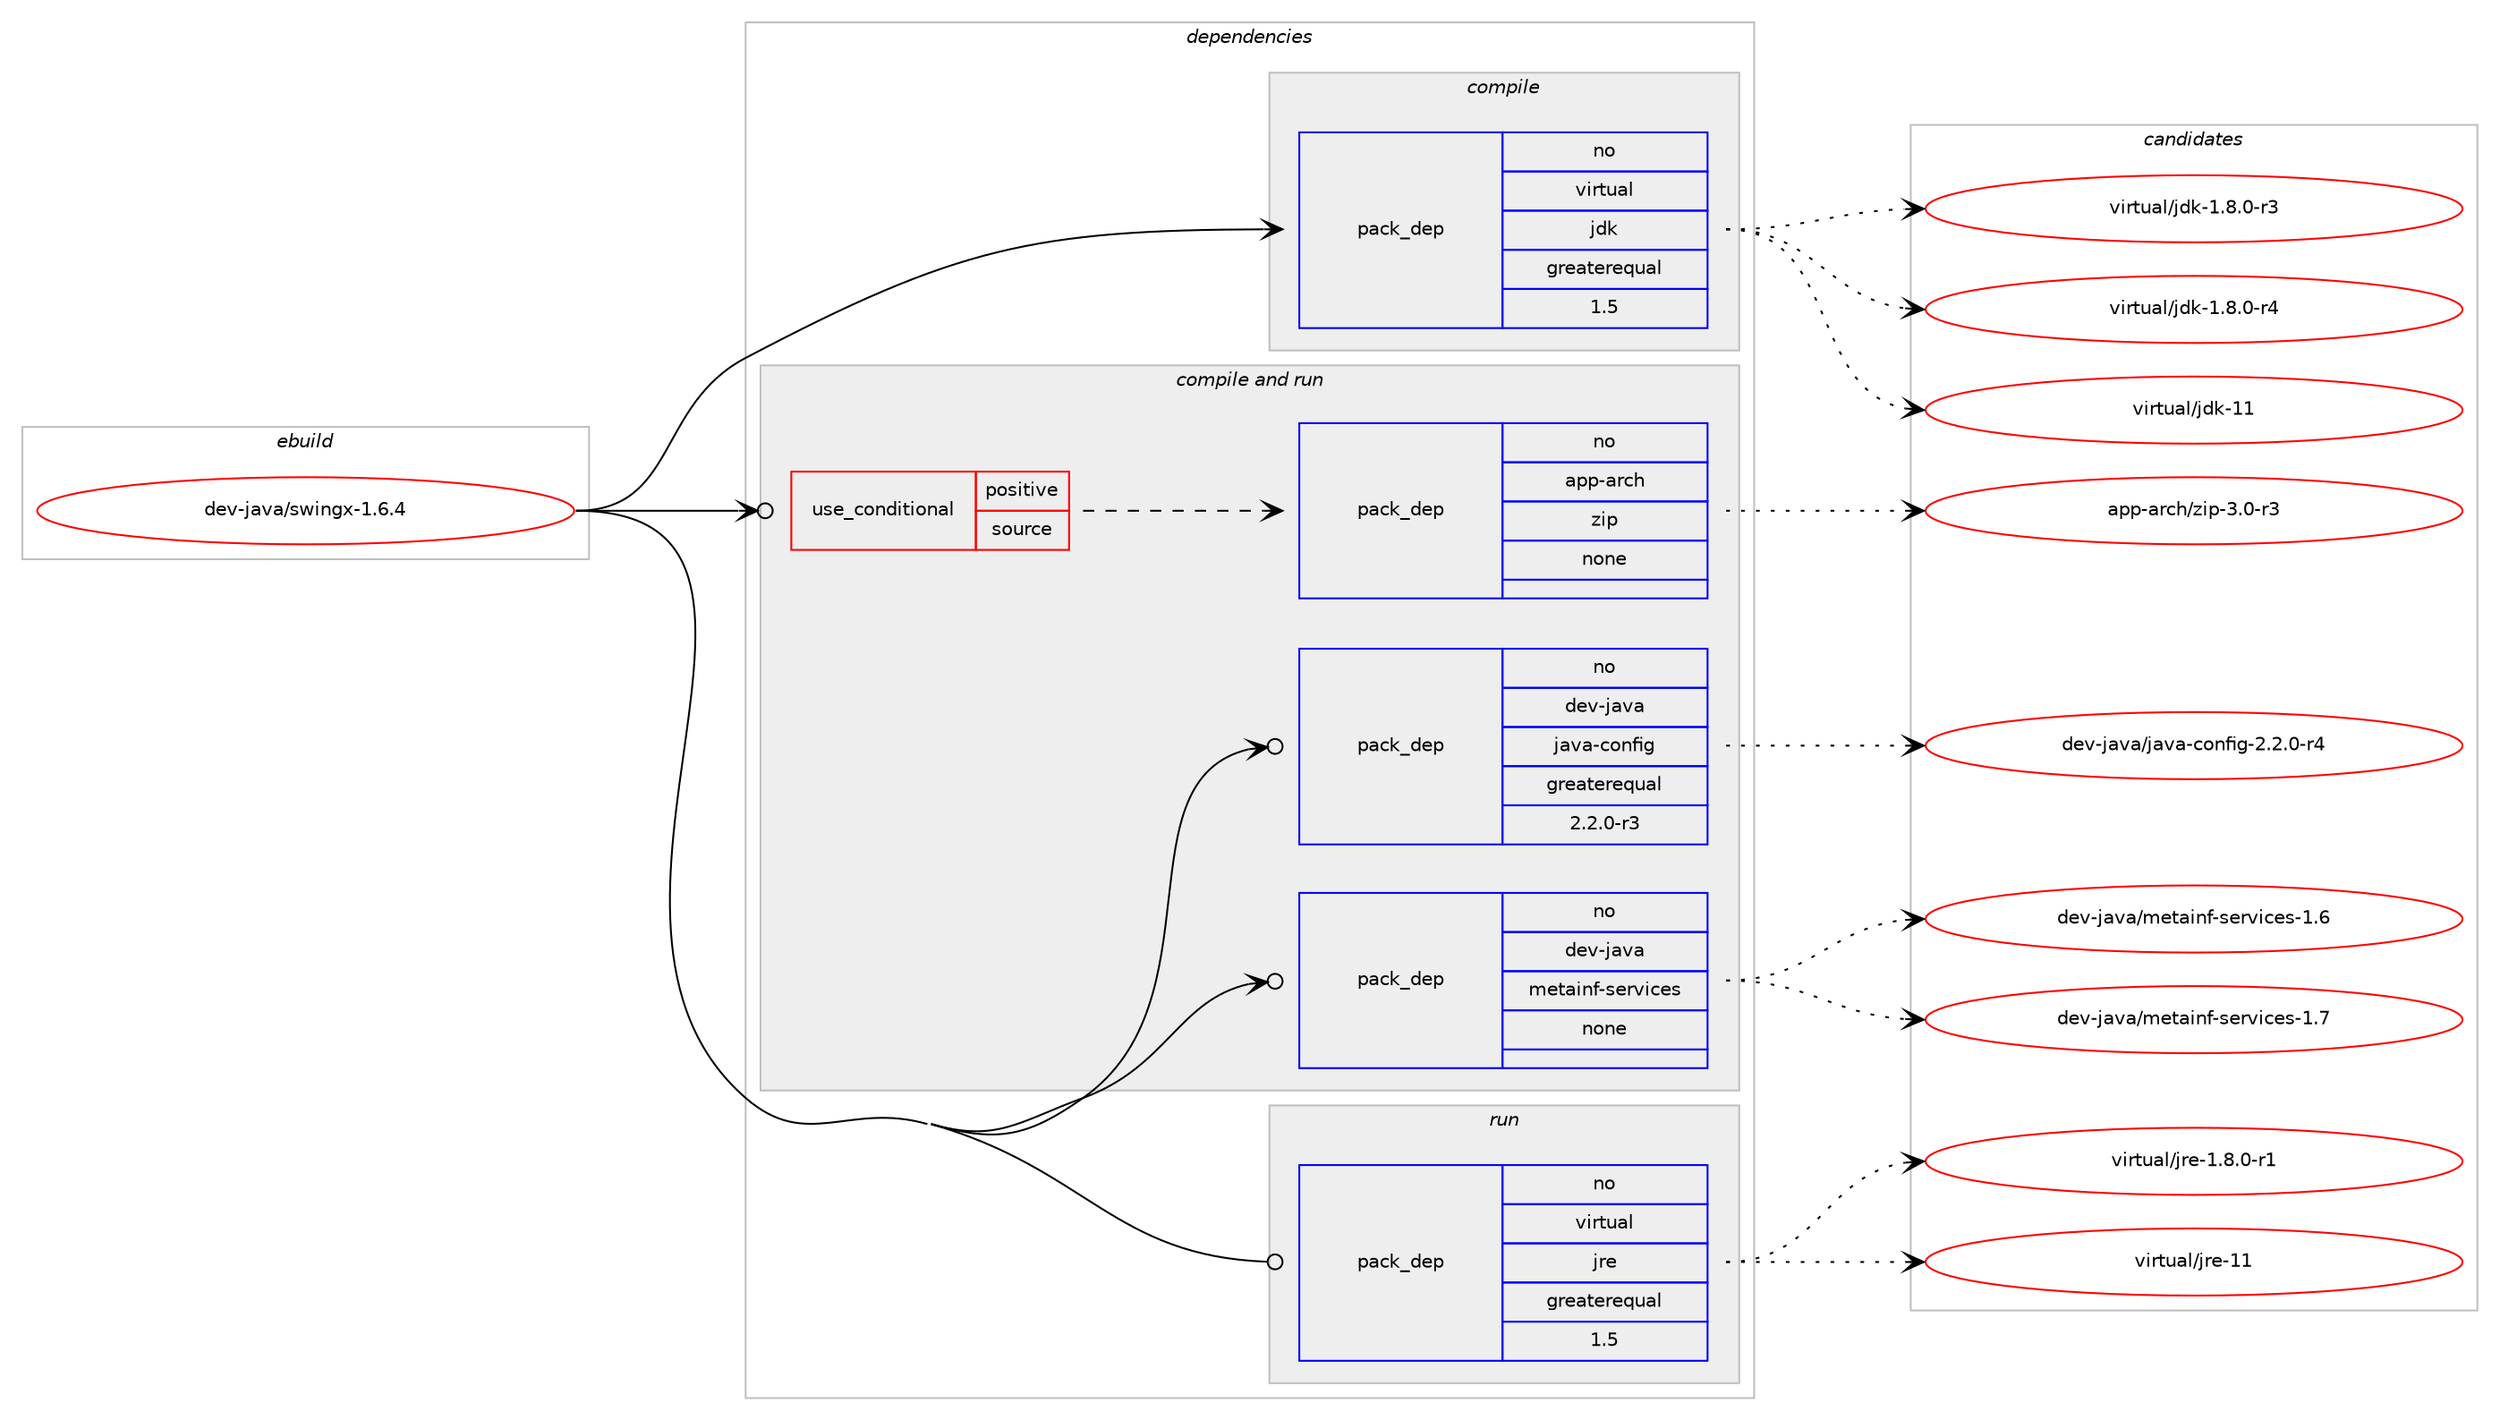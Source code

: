digraph prolog {

# *************
# Graph options
# *************

newrank=true;
concentrate=true;
compound=true;
graph [rankdir=LR,fontname=Helvetica,fontsize=10,ranksep=1.5];#, ranksep=2.5, nodesep=0.2];
edge  [arrowhead=vee];
node  [fontname=Helvetica,fontsize=10];

# **********
# The ebuild
# **********

subgraph cluster_leftcol {
color=gray;
rank=same;
label=<<i>ebuild</i>>;
id [label="dev-java/swingx-1.6.4", color=red, width=4, href="../dev-java/swingx-1.6.4.svg"];
}

# ****************
# The dependencies
# ****************

subgraph cluster_midcol {
color=gray;
label=<<i>dependencies</i>>;
subgraph cluster_compile {
fillcolor="#eeeeee";
style=filled;
label=<<i>compile</i>>;
subgraph pack971364 {
dependency1357117 [label=<<TABLE BORDER="0" CELLBORDER="1" CELLSPACING="0" CELLPADDING="4" WIDTH="220"><TR><TD ROWSPAN="6" CELLPADDING="30">pack_dep</TD></TR><TR><TD WIDTH="110">no</TD></TR><TR><TD>virtual</TD></TR><TR><TD>jdk</TD></TR><TR><TD>greaterequal</TD></TR><TR><TD>1.5</TD></TR></TABLE>>, shape=none, color=blue];
}
id:e -> dependency1357117:w [weight=20,style="solid",arrowhead="vee"];
}
subgraph cluster_compileandrun {
fillcolor="#eeeeee";
style=filled;
label=<<i>compile and run</i>>;
subgraph cond363303 {
dependency1357118 [label=<<TABLE BORDER="0" CELLBORDER="1" CELLSPACING="0" CELLPADDING="4"><TR><TD ROWSPAN="3" CELLPADDING="10">use_conditional</TD></TR><TR><TD>positive</TD></TR><TR><TD>source</TD></TR></TABLE>>, shape=none, color=red];
subgraph pack971365 {
dependency1357119 [label=<<TABLE BORDER="0" CELLBORDER="1" CELLSPACING="0" CELLPADDING="4" WIDTH="220"><TR><TD ROWSPAN="6" CELLPADDING="30">pack_dep</TD></TR><TR><TD WIDTH="110">no</TD></TR><TR><TD>app-arch</TD></TR><TR><TD>zip</TD></TR><TR><TD>none</TD></TR><TR><TD></TD></TR></TABLE>>, shape=none, color=blue];
}
dependency1357118:e -> dependency1357119:w [weight=20,style="dashed",arrowhead="vee"];
}
id:e -> dependency1357118:w [weight=20,style="solid",arrowhead="odotvee"];
subgraph pack971366 {
dependency1357120 [label=<<TABLE BORDER="0" CELLBORDER="1" CELLSPACING="0" CELLPADDING="4" WIDTH="220"><TR><TD ROWSPAN="6" CELLPADDING="30">pack_dep</TD></TR><TR><TD WIDTH="110">no</TD></TR><TR><TD>dev-java</TD></TR><TR><TD>java-config</TD></TR><TR><TD>greaterequal</TD></TR><TR><TD>2.2.0-r3</TD></TR></TABLE>>, shape=none, color=blue];
}
id:e -> dependency1357120:w [weight=20,style="solid",arrowhead="odotvee"];
subgraph pack971367 {
dependency1357121 [label=<<TABLE BORDER="0" CELLBORDER="1" CELLSPACING="0" CELLPADDING="4" WIDTH="220"><TR><TD ROWSPAN="6" CELLPADDING="30">pack_dep</TD></TR><TR><TD WIDTH="110">no</TD></TR><TR><TD>dev-java</TD></TR><TR><TD>metainf-services</TD></TR><TR><TD>none</TD></TR><TR><TD></TD></TR></TABLE>>, shape=none, color=blue];
}
id:e -> dependency1357121:w [weight=20,style="solid",arrowhead="odotvee"];
}
subgraph cluster_run {
fillcolor="#eeeeee";
style=filled;
label=<<i>run</i>>;
subgraph pack971368 {
dependency1357122 [label=<<TABLE BORDER="0" CELLBORDER="1" CELLSPACING="0" CELLPADDING="4" WIDTH="220"><TR><TD ROWSPAN="6" CELLPADDING="30">pack_dep</TD></TR><TR><TD WIDTH="110">no</TD></TR><TR><TD>virtual</TD></TR><TR><TD>jre</TD></TR><TR><TD>greaterequal</TD></TR><TR><TD>1.5</TD></TR></TABLE>>, shape=none, color=blue];
}
id:e -> dependency1357122:w [weight=20,style="solid",arrowhead="odot"];
}
}

# **************
# The candidates
# **************

subgraph cluster_choices {
rank=same;
color=gray;
label=<<i>candidates</i>>;

subgraph choice971364 {
color=black;
nodesep=1;
choice11810511411611797108471061001074549465646484511451 [label="virtual/jdk-1.8.0-r3", color=red, width=4,href="../virtual/jdk-1.8.0-r3.svg"];
choice11810511411611797108471061001074549465646484511452 [label="virtual/jdk-1.8.0-r4", color=red, width=4,href="../virtual/jdk-1.8.0-r4.svg"];
choice1181051141161179710847106100107454949 [label="virtual/jdk-11", color=red, width=4,href="../virtual/jdk-11.svg"];
dependency1357117:e -> choice11810511411611797108471061001074549465646484511451:w [style=dotted,weight="100"];
dependency1357117:e -> choice11810511411611797108471061001074549465646484511452:w [style=dotted,weight="100"];
dependency1357117:e -> choice1181051141161179710847106100107454949:w [style=dotted,weight="100"];
}
subgraph choice971365 {
color=black;
nodesep=1;
choice9711211245971149910447122105112455146484511451 [label="app-arch/zip-3.0-r3", color=red, width=4,href="../app-arch/zip-3.0-r3.svg"];
dependency1357119:e -> choice9711211245971149910447122105112455146484511451:w [style=dotted,weight="100"];
}
subgraph choice971366 {
color=black;
nodesep=1;
choice10010111845106971189747106971189745991111101021051034550465046484511452 [label="dev-java/java-config-2.2.0-r4", color=red, width=4,href="../dev-java/java-config-2.2.0-r4.svg"];
dependency1357120:e -> choice10010111845106971189747106971189745991111101021051034550465046484511452:w [style=dotted,weight="100"];
}
subgraph choice971367 {
color=black;
nodesep=1;
choice1001011184510697118974710910111697105110102451151011141181059910111545494654 [label="dev-java/metainf-services-1.6", color=red, width=4,href="../dev-java/metainf-services-1.6.svg"];
choice1001011184510697118974710910111697105110102451151011141181059910111545494655 [label="dev-java/metainf-services-1.7", color=red, width=4,href="../dev-java/metainf-services-1.7.svg"];
dependency1357121:e -> choice1001011184510697118974710910111697105110102451151011141181059910111545494654:w [style=dotted,weight="100"];
dependency1357121:e -> choice1001011184510697118974710910111697105110102451151011141181059910111545494655:w [style=dotted,weight="100"];
}
subgraph choice971368 {
color=black;
nodesep=1;
choice11810511411611797108471061141014549465646484511449 [label="virtual/jre-1.8.0-r1", color=red, width=4,href="../virtual/jre-1.8.0-r1.svg"];
choice1181051141161179710847106114101454949 [label="virtual/jre-11", color=red, width=4,href="../virtual/jre-11.svg"];
dependency1357122:e -> choice11810511411611797108471061141014549465646484511449:w [style=dotted,weight="100"];
dependency1357122:e -> choice1181051141161179710847106114101454949:w [style=dotted,weight="100"];
}
}

}

